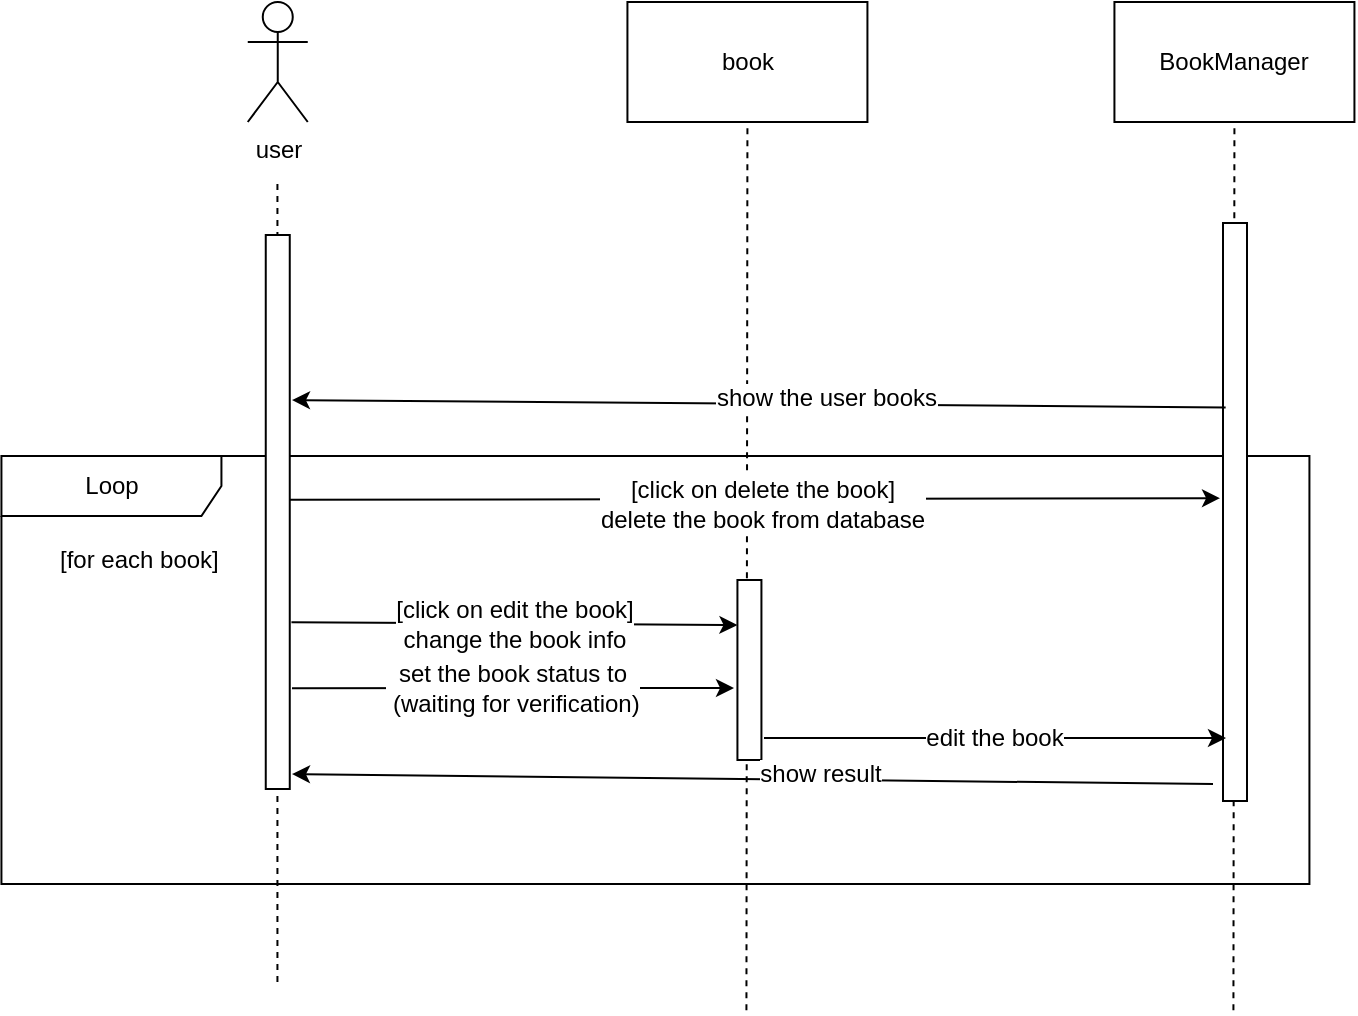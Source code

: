 <mxfile version="10.6.8" type="github"><diagram id="P_jgdUaZR1RVqcQm-a9g" name="Page-1"><mxGraphModel dx="-50" dy="454" grid="1" gridSize="10" guides="1" tooltips="1" connect="1" arrows="1" fold="1" page="1" pageScale="1" pageWidth="850" pageHeight="1100" math="0" shadow="0"><root><mxCell id="0"/><mxCell id="1" parent="0"/><mxCell id="yPxRDNc3nodhR7YGVQ9P-24" value="Loop" style="shape=umlFrame;whiteSpace=wrap;html=1;width=110;height=30;" parent="1" vertex="1"><mxGeometry x="963.714" y="456" width="654" height="214" as="geometry"/></mxCell><mxCell id="yPxRDNc3nodhR7YGVQ9P-1" value="user" style="shape=umlActor;verticalLabelPosition=bottom;labelBackgroundColor=#ffffff;verticalAlign=top;html=1;outlineConnect=0;" parent="1" vertex="1"><mxGeometry x="1086.881" y="229" width="30" height="60" as="geometry"/></mxCell><mxCell id="yPxRDNc3nodhR7YGVQ9P-2" value="" style="endArrow=none;dashed=1;html=1;" parent="1" edge="1"><mxGeometry width="50" height="50" relative="1" as="geometry"><mxPoint x="1101.714" y="719" as="sourcePoint"/><mxPoint x="1101.714" y="319" as="targetPoint"/></mxGeometry></mxCell><mxCell id="yPxRDNc3nodhR7YGVQ9P-5" value="book" style="rounded=0;whiteSpace=wrap;html=1;" parent="1" vertex="1"><mxGeometry x="1276.714" y="229" width="120" height="60" as="geometry"/></mxCell><mxCell id="yPxRDNc3nodhR7YGVQ9P-10" value="" style="endArrow=none;dashed=1;html=1;entryX=0.5;entryY=1;entryDx=0;entryDy=0;" parent="1" target="yPxRDNc3nodhR7YGVQ9P-5" edge="1"><mxGeometry width="50" height="50" relative="1" as="geometry"><mxPoint x="1336.214" y="733.071" as="sourcePoint"/><mxPoint x="1336.714" y="299" as="targetPoint"/></mxGeometry></mxCell><mxCell id="yPxRDNc3nodhR7YGVQ9P-11" value="" style="rounded=0;whiteSpace=wrap;html=1;rotation=-90;" parent="1" vertex="1"><mxGeometry x="963.381" y="478" width="277" height="12" as="geometry"/></mxCell><mxCell id="yPxRDNc3nodhR7YGVQ9P-12" value="" style="rounded=0;whiteSpace=wrap;html=1;rotation=-90;" parent="1" vertex="1"><mxGeometry x="1292.714" y="557" width="90" height="12" as="geometry"/></mxCell><mxCell id="yPxRDNc3nodhR7YGVQ9P-13" value="BookManager" style="rounded=0;whiteSpace=wrap;html=1;" parent="1" vertex="1"><mxGeometry x="1520.214" y="229" width="120" height="60" as="geometry"/></mxCell><mxCell id="yPxRDNc3nodhR7YGVQ9P-14" value="" style="endArrow=none;dashed=1;html=1;entryX=0.5;entryY=1;entryDx=0;entryDy=0;" parent="1" target="yPxRDNc3nodhR7YGVQ9P-13" edge="1"><mxGeometry width="50" height="50" relative="1" as="geometry"><mxPoint x="1579.714" y="733.071" as="sourcePoint"/><mxPoint x="1580.214" y="299" as="targetPoint"/></mxGeometry></mxCell><mxCell id="yPxRDNc3nodhR7YGVQ9P-15" value="" style="rounded=0;whiteSpace=wrap;html=1;rotation=-90;" parent="1" vertex="1"><mxGeometry x="1436" y="478" width="289" height="12" as="geometry"/></mxCell><mxCell id="yPxRDNc3nodhR7YGVQ9P-18" value="" style="endArrow=classic;html=1;entryX=0.702;entryY=1.093;entryDx=0;entryDy=0;entryPerimeter=0;exitX=0.681;exitY=0.111;exitDx=0;exitDy=0;exitPerimeter=0;" parent="1" source="yPxRDNc3nodhR7YGVQ9P-15" target="yPxRDNc3nodhR7YGVQ9P-11" edge="1"><mxGeometry width="50" height="50" relative="1" as="geometry"><mxPoint x="1556.714" y="429" as="sourcePoint"/><mxPoint x="1583.714" y="380" as="targetPoint"/></mxGeometry></mxCell><mxCell id="yPxRDNc3nodhR7YGVQ9P-19" value="show the user books" style="text;html=1;resizable=0;points=[];align=center;verticalAlign=middle;labelBackgroundColor=#ffffff;" parent="yPxRDNc3nodhR7YGVQ9P-18" vertex="1" connectable="0"><mxGeometry x="-0.118" y="5" relative="1" as="geometry"><mxPoint x="6" y="-8" as="offset"/></mxGeometry></mxCell><mxCell id="yPxRDNc3nodhR7YGVQ9P-22" value="" style="endArrow=classic;html=1;entryX=0.524;entryY=-0.125;entryDx=0;entryDy=0;entryPerimeter=0;exitX=0.522;exitY=1.01;exitDx=0;exitDy=0;exitPerimeter=0;" parent="1" source="yPxRDNc3nodhR7YGVQ9P-11" target="yPxRDNc3nodhR7YGVQ9P-15" edge="1"><mxGeometry width="50" height="50" relative="1" as="geometry"><mxPoint x="1130" y="477" as="sourcePoint"/><mxPoint x="1570.714" y="476.5" as="targetPoint"/></mxGeometry></mxCell><mxCell id="yPxRDNc3nodhR7YGVQ9P-23" value="[click on delete the book]&lt;br&gt;delete the book from database&lt;br&gt;" style="text;html=1;resizable=0;points=[];align=center;verticalAlign=middle;labelBackgroundColor=#ffffff;" parent="yPxRDNc3nodhR7YGVQ9P-22" vertex="1" connectable="0"><mxGeometry x="-0.118" y="5" relative="1" as="geometry"><mxPoint x="30.5" y="7" as="offset"/></mxGeometry></mxCell><mxCell id="yPxRDNc3nodhR7YGVQ9P-25" value="[for each book]" style="text;html=1;resizable=0;points=[];autosize=1;align=left;verticalAlign=top;spacingTop=-4;" parent="1" vertex="1"><mxGeometry x="990.714" y="498" width="90" height="20" as="geometry"/></mxCell><mxCell id="yPxRDNc3nodhR7YGVQ9P-28" value="" style="endArrow=classic;html=1;entryX=0.75;entryY=0;entryDx=0;entryDy=0;exitX=0.301;exitY=1.069;exitDx=0;exitDy=0;exitPerimeter=0;" parent="1" source="yPxRDNc3nodhR7YGVQ9P-11" target="yPxRDNc3nodhR7YGVQ9P-12" edge="1"><mxGeometry width="50" height="50" relative="1" as="geometry"><mxPoint x="1112.714" y="539" as="sourcePoint"/><mxPoint x="1288.714" y="539" as="targetPoint"/></mxGeometry></mxCell><mxCell id="yPxRDNc3nodhR7YGVQ9P-29" value="[click on edit the book]&lt;br&gt;change the book info&lt;br&gt;" style="text;html=1;resizable=0;points=[];align=center;verticalAlign=middle;labelBackgroundColor=#ffffff;" parent="yPxRDNc3nodhR7YGVQ9P-28" vertex="1" connectable="0"><mxGeometry x="-0.118" y="5" relative="1" as="geometry"><mxPoint x="12.5" y="5" as="offset"/></mxGeometry></mxCell><mxCell id="yPxRDNc3nodhR7YGVQ9P-30" value="" style="endArrow=classic;html=1;exitX=0.182;exitY=1.093;exitDx=0;exitDy=0;exitPerimeter=0;" parent="1" source="yPxRDNc3nodhR7YGVQ9P-11" edge="1"><mxGeometry width="50" height="50" relative="1" as="geometry"><mxPoint x="1344.214" y="554.5" as="sourcePoint"/><mxPoint x="1330" y="572" as="targetPoint"/></mxGeometry></mxCell><mxCell id="yPxRDNc3nodhR7YGVQ9P-31" value="set the book status to&lt;br&gt;&amp;nbsp;(waiting for verification)&lt;br&gt;" style="text;html=1;resizable=0;points=[];align=center;verticalAlign=middle;labelBackgroundColor=#ffffff;" parent="yPxRDNc3nodhR7YGVQ9P-30" vertex="1" connectable="0"><mxGeometry x="-0.118" y="5" relative="1" as="geometry"><mxPoint x="12.5" y="5" as="offset"/></mxGeometry></mxCell><mxCell id="2TOww9optonLQOD2ypn8-15" value="" style="endArrow=classic;html=1;entryX=0.109;entryY=-0.292;entryDx=0;entryDy=0;entryPerimeter=0;exitX=0.122;exitY=0.69;exitDx=0;exitDy=0;exitPerimeter=0;" parent="1" edge="1"><mxGeometry width="50" height="50" relative="1" as="geometry"><mxPoint x="1345" y="597" as="sourcePoint"/><mxPoint x="1576" y="597" as="targetPoint"/></mxGeometry></mxCell><mxCell id="2TOww9optonLQOD2ypn8-16" value="edit the book" style="text;html=1;resizable=0;points=[];align=center;verticalAlign=middle;labelBackgroundColor=#ffffff;" parent="2TOww9optonLQOD2ypn8-15" vertex="1" connectable="0"><mxGeometry x="-0.118" y="5" relative="1" as="geometry"><mxPoint x="12.5" y="5" as="offset"/></mxGeometry></mxCell><mxCell id="2TOww9optonLQOD2ypn8-17" value="" style="endArrow=classic;html=1;entryX=0.027;entryY=1.093;entryDx=0;entryDy=0;entryPerimeter=0;exitX=0.681;exitY=0.111;exitDx=0;exitDy=0;exitPerimeter=0;" parent="1" target="yPxRDNc3nodhR7YGVQ9P-11" edge="1"><mxGeometry width="50" height="50" relative="1" as="geometry"><mxPoint x="1569.5" y="620" as="sourcePoint"/><mxPoint x="1105.5" y="620" as="targetPoint"/></mxGeometry></mxCell><mxCell id="2TOww9optonLQOD2ypn8-18" value="show result" style="text;html=1;resizable=0;points=[];align=center;verticalAlign=middle;labelBackgroundColor=#ffffff;" parent="2TOww9optonLQOD2ypn8-17" vertex="1" connectable="0"><mxGeometry x="-0.118" y="5" relative="1" as="geometry"><mxPoint x="6" y="-8" as="offset"/></mxGeometry></mxCell></root></mxGraphModel></diagram></mxfile>